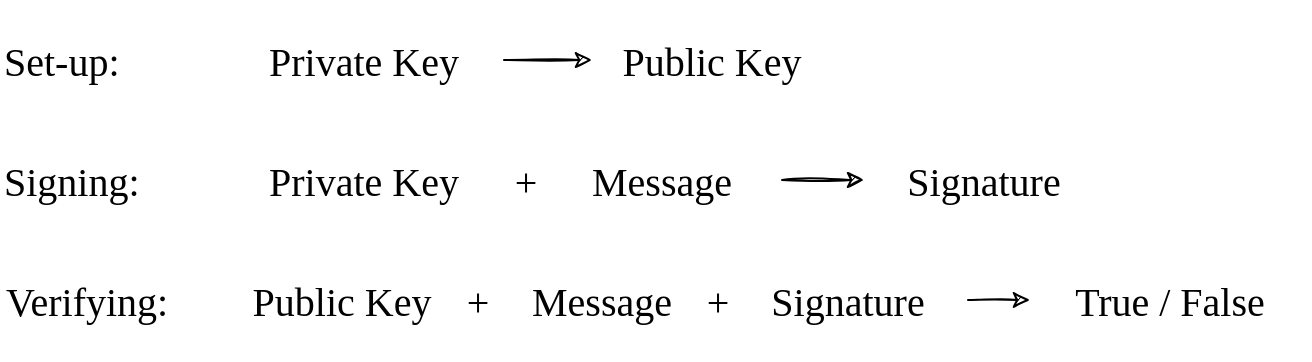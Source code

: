 <mxfile version="17.0.0" type="github">
  <diagram id="x53CffAMN3g3cU12pB6Z" name="inputs_outputs">
    <mxGraphModel dx="1550" dy="824" grid="1" gridSize="10" guides="1" tooltips="1" connect="1" arrows="1" fold="1" page="1" pageScale="1" pageWidth="827" pageHeight="1169" math="0" shadow="0">
      <root>
        <mxCell id="0" />
        <mxCell id="1" parent="0" />
        <mxCell id="TzgLnXFOMXxfcp92aOge-25" value="" style="group" vertex="1" connectable="0" parent="1">
          <mxGeometry x="79" y="80" width="416" height="60" as="geometry" />
        </mxCell>
        <mxCell id="TzgLnXFOMXxfcp92aOge-5" value="&lt;font data-font-src=&quot;https://fonts.googleapis.com/css?family=Gloria+Hallelujah&quot; style=&quot;font-size: 20px&quot; face=&quot;Gloria Hallelujah&quot;&gt;Private Key&lt;/font&gt;" style="text;html=1;strokeColor=none;fillColor=none;align=center;verticalAlign=middle;whiteSpace=wrap;rounded=0;sketch=0;fillStyle=solid;" vertex="1" parent="TzgLnXFOMXxfcp92aOge-25">
          <mxGeometry x="112" width="140" height="60" as="geometry" />
        </mxCell>
        <mxCell id="TzgLnXFOMXxfcp92aOge-6" value="&lt;font data-font-src=&quot;https://fonts.googleapis.com/css?family=Gloria+Hallelujah&quot; style=&quot;font-size: 20px&quot; face=&quot;Gloria Hallelujah&quot;&gt;Public Key&lt;/font&gt;" style="text;html=1;strokeColor=none;fillColor=none;align=center;verticalAlign=middle;whiteSpace=wrap;rounded=0;sketch=0;fillStyle=solid;" vertex="1" parent="TzgLnXFOMXxfcp92aOge-25">
          <mxGeometry x="296" width="120" height="60" as="geometry" />
        </mxCell>
        <mxCell id="TzgLnXFOMXxfcp92aOge-7" value="" style="endArrow=classic;html=1;rounded=0;sketch=1;fontSize=20;entryX=0;entryY=0.5;entryDx=0;entryDy=0;exitX=1;exitY=0.5;exitDx=0;exitDy=0;" edge="1" parent="TzgLnXFOMXxfcp92aOge-25" source="TzgLnXFOMXxfcp92aOge-5" target="TzgLnXFOMXxfcp92aOge-6">
          <mxGeometry width="50" height="50" relative="1" as="geometry">
            <mxPoint x="252" y="30" as="sourcePoint" />
            <mxPoint x="472" y="270" as="targetPoint" />
          </mxGeometry>
        </mxCell>
        <mxCell id="TzgLnXFOMXxfcp92aOge-20" value="&lt;div&gt;&lt;font data-font-src=&quot;https://fonts.googleapis.com/css?family=Gloria+Hallelujah&quot; style=&quot;font-size: 20px&quot; face=&quot;Gloria Hallelujah&quot;&gt;Set-up:&lt;/font&gt;&lt;br&gt;&lt;/div&gt;" style="text;html=1;strokeColor=none;fillColor=none;align=left;verticalAlign=middle;whiteSpace=wrap;rounded=0;sketch=0;fillStyle=solid;" vertex="1" parent="TzgLnXFOMXxfcp92aOge-25">
          <mxGeometry width="140" height="60" as="geometry" />
        </mxCell>
        <mxCell id="TzgLnXFOMXxfcp92aOge-13" value="&lt;font data-font-src=&quot;https://fonts.googleapis.com/css?family=Gloria+Hallelujah&quot; style=&quot;font-size: 20px&quot; face=&quot;Gloria Hallelujah&quot;&gt;Public Key&lt;/font&gt;" style="text;html=1;strokeColor=none;fillColor=none;align=center;verticalAlign=middle;whiteSpace=wrap;rounded=0;sketch=0;fillStyle=solid;" vertex="1" parent="1">
          <mxGeometry x="190" y="200" width="120" height="60" as="geometry" />
        </mxCell>
        <mxCell id="TzgLnXFOMXxfcp92aOge-14" value="&lt;font data-font-src=&quot;https://fonts.googleapis.com/css?family=Gloria+Hallelujah&quot; style=&quot;font-size: 20px&quot; face=&quot;Gloria Hallelujah&quot;&gt;+&lt;br&gt;&lt;/font&gt;" style="text;html=1;strokeColor=none;fillColor=none;align=center;verticalAlign=middle;whiteSpace=wrap;rounded=0;sketch=0;fillStyle=solid;" vertex="1" parent="1">
          <mxGeometry x="298" y="200" width="40" height="60" as="geometry" />
        </mxCell>
        <mxCell id="TzgLnXFOMXxfcp92aOge-15" value="&lt;font data-font-src=&quot;https://fonts.googleapis.com/css?family=Gloria+Hallelujah&quot; style=&quot;font-size: 20px&quot; face=&quot;Gloria Hallelujah&quot;&gt;Message&lt;br&gt;&lt;/font&gt;" style="text;html=1;strokeColor=none;fillColor=none;align=center;verticalAlign=middle;whiteSpace=wrap;rounded=0;sketch=0;fillStyle=solid;" vertex="1" parent="1">
          <mxGeometry x="320" y="200" width="120" height="60" as="geometry" />
        </mxCell>
        <mxCell id="TzgLnXFOMXxfcp92aOge-16" value="&lt;font data-font-src=&quot;https://fonts.googleapis.com/css?family=Gloria+Hallelujah&quot; style=&quot;font-size: 20px&quot; face=&quot;Gloria Hallelujah&quot;&gt;Signature&lt;/font&gt;" style="text;html=1;strokeColor=none;fillColor=none;align=center;verticalAlign=middle;whiteSpace=wrap;rounded=0;sketch=0;fillStyle=solid;" vertex="1" parent="1">
          <mxGeometry x="443" y="200" width="120" height="60" as="geometry" />
        </mxCell>
        <mxCell id="TzgLnXFOMXxfcp92aOge-17" value="&lt;font data-font-src=&quot;https://fonts.googleapis.com/css?family=Gloria+Hallelujah&quot; style=&quot;font-size: 20px&quot; face=&quot;Gloria Hallelujah&quot;&gt;+&lt;br&gt;&lt;/font&gt;" style="text;html=1;strokeColor=none;fillColor=none;align=center;verticalAlign=middle;whiteSpace=wrap;rounded=0;sketch=0;fillStyle=solid;" vertex="1" parent="1">
          <mxGeometry x="418" y="200" width="40" height="60" as="geometry" />
        </mxCell>
        <mxCell id="TzgLnXFOMXxfcp92aOge-18" value="" style="endArrow=classic;html=1;rounded=0;sketch=1;fontSize=20;exitX=1;exitY=0.5;exitDx=0;exitDy=0;" edge="1" parent="1" source="TzgLnXFOMXxfcp92aOge-16" target="TzgLnXFOMXxfcp92aOge-19">
          <mxGeometry width="50" height="50" relative="1" as="geometry">
            <mxPoint x="491" y="170" as="sourcePoint" />
            <mxPoint x="521" y="160.594" as="targetPoint" />
          </mxGeometry>
        </mxCell>
        <mxCell id="TzgLnXFOMXxfcp92aOge-19" value="&lt;font data-font-src=&quot;https://fonts.googleapis.com/css?family=Gloria+Hallelujah&quot; style=&quot;font-size: 20px&quot; face=&quot;Gloria Hallelujah&quot;&gt;True / False&lt;br&gt;&lt;/font&gt;" style="text;html=1;strokeColor=none;fillColor=none;align=center;verticalAlign=middle;whiteSpace=wrap;rounded=0;sketch=0;fillStyle=solid;" vertex="1" parent="1">
          <mxGeometry x="594" y="200" width="140" height="60" as="geometry" />
        </mxCell>
        <mxCell id="TzgLnXFOMXxfcp92aOge-22" value="&lt;div&gt;&lt;font data-font-src=&quot;https://fonts.googleapis.com/css?family=Gloria+Hallelujah&quot; style=&quot;font-size: 20px&quot; face=&quot;Gloria Hallelujah&quot;&gt;Verifying:&lt;/font&gt;&lt;br&gt;&lt;/div&gt;" style="text;html=1;strokeColor=none;fillColor=none;align=left;verticalAlign=middle;whiteSpace=wrap;rounded=0;sketch=0;fillStyle=solid;" vertex="1" parent="1">
          <mxGeometry x="80" y="200" width="140" height="60" as="geometry" />
        </mxCell>
        <mxCell id="TzgLnXFOMXxfcp92aOge-8" value="&lt;font data-font-src=&quot;https://fonts.googleapis.com/css?family=Gloria+Hallelujah&quot; style=&quot;font-size: 20px&quot; face=&quot;Gloria Hallelujah&quot;&gt;Private Key&lt;/font&gt;" style="text;html=1;strokeColor=none;fillColor=none;align=center;verticalAlign=middle;whiteSpace=wrap;rounded=0;sketch=0;fillStyle=solid;" vertex="1" parent="1">
          <mxGeometry x="201" y="140" width="120" height="60" as="geometry" />
        </mxCell>
        <mxCell id="TzgLnXFOMXxfcp92aOge-9" value="&lt;font data-font-src=&quot;https://fonts.googleapis.com/css?family=Gloria+Hallelujah&quot; style=&quot;font-size: 20px&quot; face=&quot;Gloria Hallelujah&quot;&gt;+&lt;br&gt;&lt;/font&gt;" style="text;html=1;strokeColor=none;fillColor=none;align=center;verticalAlign=middle;whiteSpace=wrap;rounded=0;sketch=0;fillStyle=solid;" vertex="1" parent="1">
          <mxGeometry x="322" y="140" width="40" height="60" as="geometry" />
        </mxCell>
        <mxCell id="TzgLnXFOMXxfcp92aOge-10" value="&lt;font data-font-src=&quot;https://fonts.googleapis.com/css?family=Gloria+Hallelujah&quot; style=&quot;font-size: 20px&quot; face=&quot;Gloria Hallelujah&quot;&gt;Message&lt;br&gt;&lt;/font&gt;" style="text;html=1;strokeColor=none;fillColor=none;align=center;verticalAlign=middle;whiteSpace=wrap;rounded=0;sketch=0;fillStyle=solid;" vertex="1" parent="1">
          <mxGeometry x="350" y="140" width="120" height="60" as="geometry" />
        </mxCell>
        <mxCell id="TzgLnXFOMXxfcp92aOge-11" value="&lt;font data-font-src=&quot;https://fonts.googleapis.com/css?family=Gloria+Hallelujah&quot; style=&quot;font-size: 20px&quot; face=&quot;Gloria Hallelujah&quot;&gt;Signature&lt;/font&gt;" style="text;html=1;strokeColor=none;fillColor=none;align=center;verticalAlign=middle;whiteSpace=wrap;rounded=0;sketch=0;fillStyle=solid;" vertex="1" parent="1">
          <mxGeometry x="511" y="140" width="120" height="60" as="geometry" />
        </mxCell>
        <mxCell id="TzgLnXFOMXxfcp92aOge-12" value="" style="endArrow=classic;html=1;rounded=0;sketch=1;fontSize=20;exitX=1;exitY=0.5;exitDx=0;exitDy=0;" edge="1" parent="1" source="TzgLnXFOMXxfcp92aOge-10" target="TzgLnXFOMXxfcp92aOge-11">
          <mxGeometry width="50" height="50" relative="1" as="geometry">
            <mxPoint x="351" y="110" as="sourcePoint" />
            <mxPoint x="425" y="110" as="targetPoint" />
          </mxGeometry>
        </mxCell>
        <mxCell id="TzgLnXFOMXxfcp92aOge-21" value="&lt;div&gt;&lt;font data-font-src=&quot;https://fonts.googleapis.com/css?family=Gloria+Hallelujah&quot; style=&quot;font-size: 20px&quot; face=&quot;Gloria Hallelujah&quot;&gt;Signing:&lt;/font&gt;&lt;br&gt;&lt;/div&gt;" style="text;html=1;strokeColor=none;fillColor=none;align=left;verticalAlign=middle;whiteSpace=wrap;rounded=0;sketch=0;fillStyle=solid;" vertex="1" parent="1">
          <mxGeometry x="79" y="140" width="140" height="60" as="geometry" />
        </mxCell>
      </root>
    </mxGraphModel>
  </diagram>
</mxfile>
